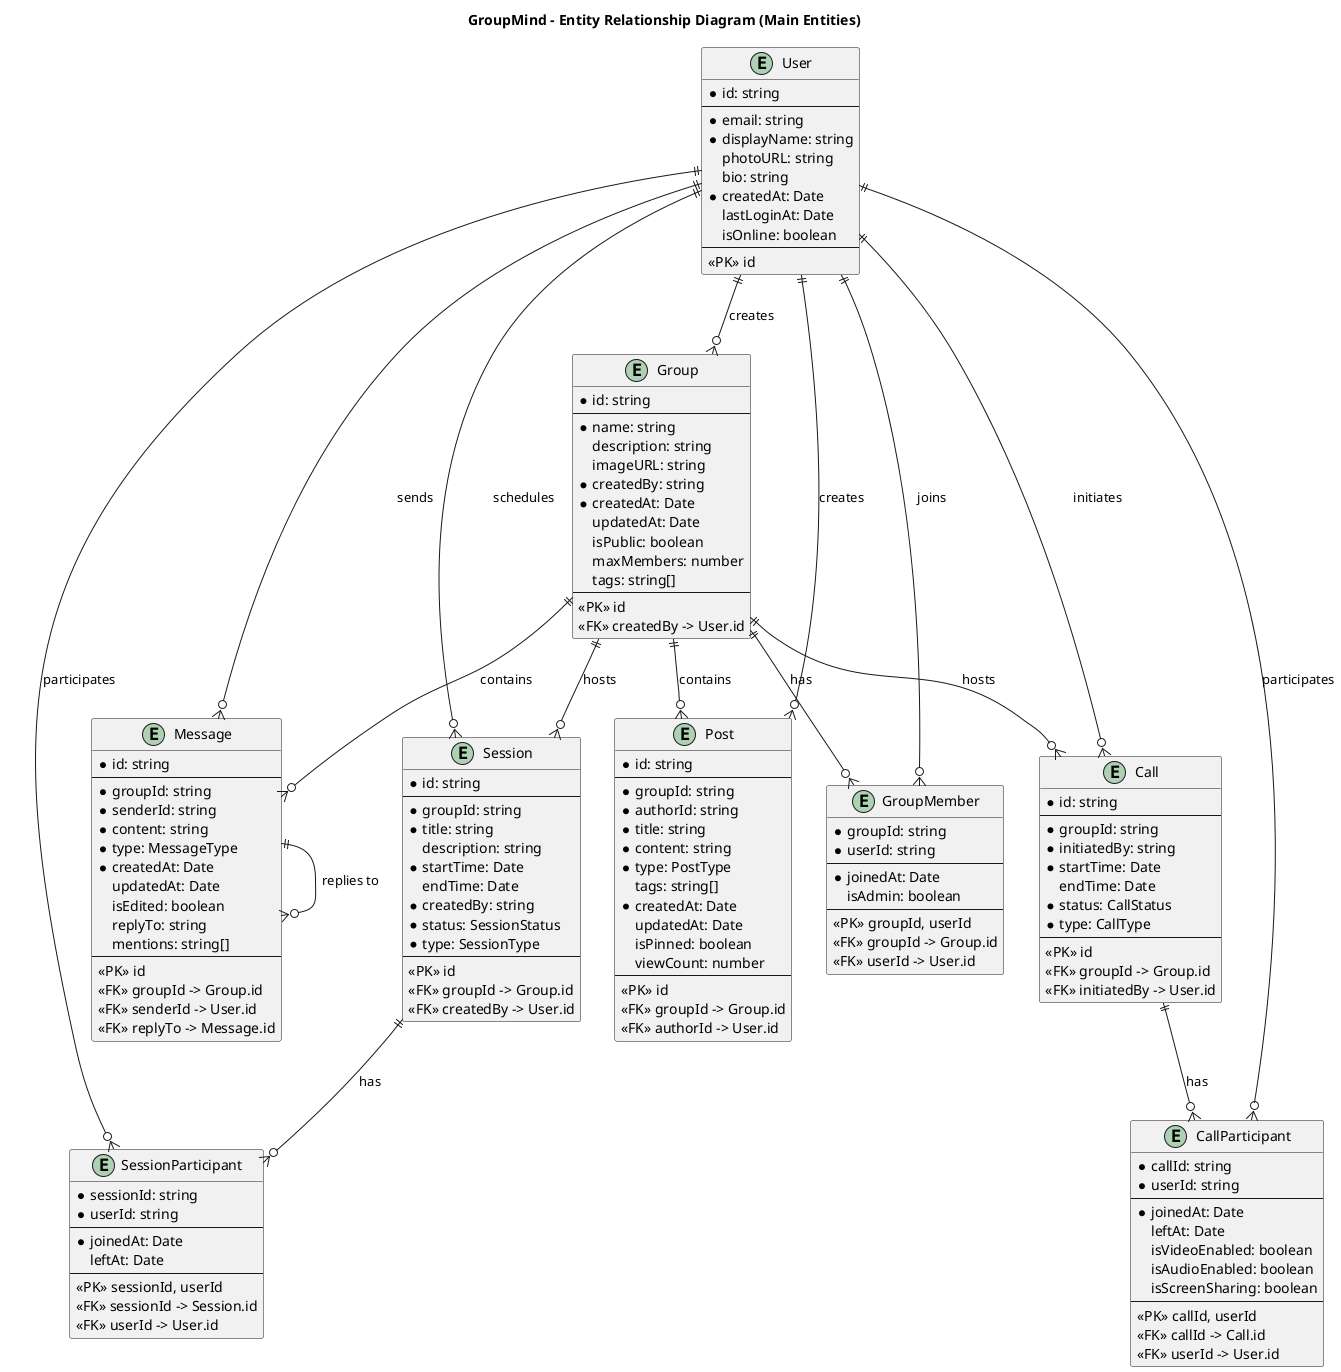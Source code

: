@startuml ERD - Main Entities
title GroupMind - Entity Relationship Diagram (Main Entities)

skinparam entity {
  BackgroundColor LightBlue
  BorderColor DarkBlue
}

skinparam relationship {
  Color DarkGreen
}

' Main Entities
entity "User" {
  * id: string
  --
  * email: string
  * displayName: string
  photoURL: string
  bio: string
  * createdAt: Date
  lastLoginAt: Date
  isOnline: boolean
  --
  <<PK>> id
}

entity "Group" {
  * id: string
  --
  * name: string
  description: string
  imageURL: string
  * createdBy: string
  * createdAt: Date
  updatedAt: Date
  isPublic: boolean
  maxMembers: number
  tags: string[]
  --
  <<PK>> id
  <<FK>> createdBy -> User.id
}

entity "Message" {
  * id: string
  --
  * groupId: string
  * senderId: string
  * content: string
  * type: MessageType
  * createdAt: Date
  updatedAt: Date
  isEdited: boolean
  replyTo: string
  mentions: string[]
  --
  <<PK>> id
  <<FK>> groupId -> Group.id
  <<FK>> senderId -> User.id
  <<FK>> replyTo -> Message.id
}

entity "Post" {
  * id: string
  --
  * groupId: string
  * authorId: string
  * title: string
  * content: string
  * type: PostType
  tags: string[]
  * createdAt: Date
  updatedAt: Date
  isPinned: boolean
  viewCount: number
  --
  <<PK>> id
  <<FK>> groupId -> Group.id
  <<FK>> authorId -> User.id
}

entity "Session" {
  * id: string
  --
  * groupId: string
  * title: string
  description: string
  * startTime: Date
  endTime: Date
  * createdBy: string
  * status: SessionStatus
  * type: SessionType
  --
  <<PK>> id
  <<FK>> groupId -> Group.id
  <<FK>> createdBy -> User.id
}

entity "Call" {
  * id: string
  --
  * groupId: string
  * initiatedBy: string
  * startTime: Date
  endTime: Date
  * status: CallStatus
  * type: CallType
  --
  <<PK>> id
  <<FK>> groupId -> Group.id
  <<FK>> initiatedBy -> User.id
}

' Junction Tables
entity "GroupMember" {
  * groupId: string
  * userId: string
  --
  * joinedAt: Date
  isAdmin: boolean
  --
  <<PK>> groupId, userId
  <<FK>> groupId -> Group.id
  <<FK>> userId -> User.id
}

entity "SessionParticipant" {
  * sessionId: string
  * userId: string
  --
  * joinedAt: Date
  leftAt: Date
  --
  <<PK>> sessionId, userId
  <<FK>> sessionId -> Session.id
  <<FK>> userId -> User.id
}

entity "CallParticipant" {
  * callId: string
  * userId: string
  --
  * joinedAt: Date
  leftAt: Date
  isVideoEnabled: boolean
  isAudioEnabled: boolean
  isScreenSharing: boolean
  --
  <<PK>> callId, userId
  <<FK>> callId -> Call.id
  <<FK>> userId -> User.id
}

' Relationships
User ||--o{ Group : creates
User ||--o{ GroupMember : joins
Group ||--o{ GroupMember : has
User ||--o{ Message : sends
Group ||--o{ Message : contains
User ||--o{ Post : creates
Group ||--o{ Post : contains
User ||--o{ Session : schedules
Group ||--o{ Session : hosts
User ||--o{ SessionParticipant : participates
Session ||--o{ SessionParticipant : has
User ||--o{ Call : initiates
Group ||--o{ Call : hosts
User ||--o{ CallParticipant : participates
Call ||--o{ CallParticipant : has
Message ||--o{ Message : replies to

@enduml 